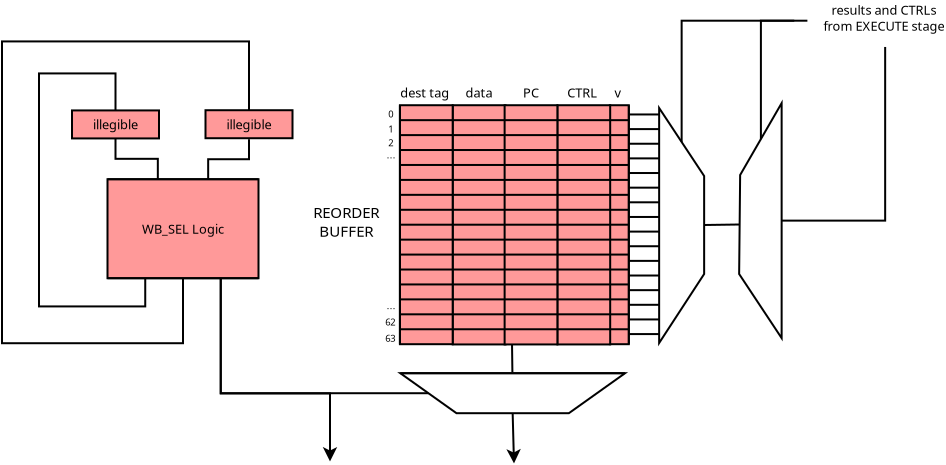 <?xml version="1.0" encoding="UTF-8"?>
<dia:diagram xmlns:dia="http://www.lysator.liu.se/~alla/dia/">
  <dia:layer name="Background" visible="true" active="true">
    <dia:group>
      <dia:object type="Standard - Box" version="0" id="O0">
        <dia:attribute name="obj_pos">
          <dia:point val="51.236,14.456"/>
        </dia:attribute>
        <dia:attribute name="obj_bb">
          <dia:rectangle val="51.186,14.406;53.09,28.415"/>
        </dia:attribute>
        <dia:attribute name="elem_corner">
          <dia:point val="51.236,14.456"/>
        </dia:attribute>
        <dia:attribute name="elem_width">
          <dia:real val="1.803"/>
        </dia:attribute>
        <dia:attribute name="elem_height">
          <dia:real val="13.909"/>
        </dia:attribute>
        <dia:attribute name="border_width">
          <dia:real val="0.1"/>
        </dia:attribute>
        <dia:attribute name="border_color">
          <dia:color val="#ffffff"/>
        </dia:attribute>
        <dia:attribute name="show_background">
          <dia:boolean val="true"/>
        </dia:attribute>
      </dia:object>
      <dia:object type="Standard - Line" version="0" id="O1">
        <dia:attribute name="obj_pos">
          <dia:point val="51.236,14.456"/>
        </dia:attribute>
        <dia:attribute name="obj_bb">
          <dia:rectangle val="51.186,14.406;51.286,28.415"/>
        </dia:attribute>
        <dia:attribute name="conn_endpoints">
          <dia:point val="51.236,14.456"/>
          <dia:point val="51.236,28.365"/>
        </dia:attribute>
        <dia:attribute name="numcp">
          <dia:int val="18"/>
        </dia:attribute>
        <dia:attribute name="line_color">
          <dia:color val="#ffffff"/>
        </dia:attribute>
        <dia:connections>
          <dia:connection handle="0" to="O0" connection="0"/>
          <dia:connection handle="1" to="O0" connection="5"/>
        </dia:connections>
      </dia:object>
      <dia:object type="Standard - Line" version="0" id="O2">
        <dia:attribute name="obj_pos">
          <dia:point val="53.04,14.456"/>
        </dia:attribute>
        <dia:attribute name="obj_bb">
          <dia:rectangle val="52.99,14.406;53.09,28.415"/>
        </dia:attribute>
        <dia:attribute name="conn_endpoints">
          <dia:point val="53.04,14.456"/>
          <dia:point val="53.04,28.365"/>
        </dia:attribute>
        <dia:attribute name="numcp">
          <dia:int val="18"/>
        </dia:attribute>
        <dia:attribute name="line_color">
          <dia:color val="#ffffff"/>
        </dia:attribute>
        <dia:connections>
          <dia:connection handle="0" to="O0" connection="2"/>
          <dia:connection handle="1" to="O0" connection="7"/>
        </dia:connections>
      </dia:object>
      <dia:object type="Standard - Line" version="0" id="O3">
        <dia:attribute name="obj_pos">
          <dia:point val="51.236,16.652"/>
        </dia:attribute>
        <dia:attribute name="obj_bb">
          <dia:rectangle val="51.186,16.602;53.09,16.702"/>
        </dia:attribute>
        <dia:attribute name="conn_endpoints">
          <dia:point val="51.236,16.652"/>
          <dia:point val="53.04,16.652"/>
        </dia:attribute>
        <dia:attribute name="numcp">
          <dia:int val="1"/>
        </dia:attribute>
        <dia:connections>
          <dia:connection handle="0" to="O1" connection="2"/>
          <dia:connection handle="1" to="O2" connection="2"/>
        </dia:connections>
      </dia:object>
      <dia:object type="Standard - Line" version="0" id="O4">
        <dia:attribute name="obj_pos">
          <dia:point val="51.236,17.384"/>
        </dia:attribute>
        <dia:attribute name="obj_bb">
          <dia:rectangle val="51.186,17.334;53.09,17.434"/>
        </dia:attribute>
        <dia:attribute name="conn_endpoints">
          <dia:point val="51.236,17.384"/>
          <dia:point val="53.04,17.384"/>
        </dia:attribute>
        <dia:attribute name="numcp">
          <dia:int val="1"/>
        </dia:attribute>
        <dia:connections>
          <dia:connection handle="0" to="O1" connection="3"/>
          <dia:connection handle="1" to="O2" connection="3"/>
        </dia:connections>
      </dia:object>
      <dia:object type="Standard - Line" version="0" id="O5">
        <dia:attribute name="obj_pos">
          <dia:point val="51.236,18.116"/>
        </dia:attribute>
        <dia:attribute name="obj_bb">
          <dia:rectangle val="51.186,18.066;53.09,18.166"/>
        </dia:attribute>
        <dia:attribute name="conn_endpoints">
          <dia:point val="51.236,18.116"/>
          <dia:point val="53.04,18.116"/>
        </dia:attribute>
        <dia:attribute name="numcp">
          <dia:int val="1"/>
        </dia:attribute>
        <dia:connections>
          <dia:connection handle="0" to="O1" connection="4"/>
          <dia:connection handle="1" to="O2" connection="4"/>
        </dia:connections>
      </dia:object>
      <dia:object type="Standard - Line" version="0" id="O6">
        <dia:attribute name="obj_pos">
          <dia:point val="51.236,18.848"/>
        </dia:attribute>
        <dia:attribute name="obj_bb">
          <dia:rectangle val="51.186,18.798;53.09,18.898"/>
        </dia:attribute>
        <dia:attribute name="conn_endpoints">
          <dia:point val="51.236,18.848"/>
          <dia:point val="53.04,18.848"/>
        </dia:attribute>
        <dia:attribute name="numcp">
          <dia:int val="1"/>
        </dia:attribute>
        <dia:connections>
          <dia:connection handle="0" to="O1" connection="5"/>
          <dia:connection handle="1" to="O2" connection="5"/>
        </dia:connections>
      </dia:object>
      <dia:object type="Standard - Line" version="0" id="O7">
        <dia:attribute name="obj_pos">
          <dia:point val="51.236,19.58"/>
        </dia:attribute>
        <dia:attribute name="obj_bb">
          <dia:rectangle val="51.186,19.53;53.09,19.63"/>
        </dia:attribute>
        <dia:attribute name="conn_endpoints">
          <dia:point val="51.236,19.58"/>
          <dia:point val="53.04,19.58"/>
        </dia:attribute>
        <dia:attribute name="numcp">
          <dia:int val="1"/>
        </dia:attribute>
        <dia:connections>
          <dia:connection handle="0" to="O1" connection="6"/>
          <dia:connection handle="1" to="O2" connection="6"/>
        </dia:connections>
      </dia:object>
      <dia:object type="Standard - Line" version="0" id="O8">
        <dia:attribute name="obj_pos">
          <dia:point val="51.236,20.312"/>
        </dia:attribute>
        <dia:attribute name="obj_bb">
          <dia:rectangle val="51.186,20.262;53.09,20.363"/>
        </dia:attribute>
        <dia:attribute name="conn_endpoints">
          <dia:point val="51.236,20.312"/>
          <dia:point val="53.04,20.312"/>
        </dia:attribute>
        <dia:attribute name="numcp">
          <dia:int val="1"/>
        </dia:attribute>
        <dia:connections>
          <dia:connection handle="0" to="O1" connection="7"/>
          <dia:connection handle="1" to="O2" connection="7"/>
        </dia:connections>
      </dia:object>
      <dia:object type="Standard - Line" version="0" id="O9">
        <dia:attribute name="obj_pos">
          <dia:point val="51.236,21.044"/>
        </dia:attribute>
        <dia:attribute name="obj_bb">
          <dia:rectangle val="51.186,20.994;53.09,21.095"/>
        </dia:attribute>
        <dia:attribute name="conn_endpoints">
          <dia:point val="51.236,21.044"/>
          <dia:point val="53.04,21.044"/>
        </dia:attribute>
        <dia:attribute name="numcp">
          <dia:int val="1"/>
        </dia:attribute>
        <dia:connections>
          <dia:connection handle="0" to="O1" connection="8"/>
          <dia:connection handle="1" to="O2" connection="8"/>
        </dia:connections>
      </dia:object>
      <dia:object type="Standard - Line" version="0" id="O10">
        <dia:attribute name="obj_pos">
          <dia:point val="51.236,21.777"/>
        </dia:attribute>
        <dia:attribute name="obj_bb">
          <dia:rectangle val="51.186,21.727;53.09,21.827"/>
        </dia:attribute>
        <dia:attribute name="conn_endpoints">
          <dia:point val="51.236,21.777"/>
          <dia:point val="53.04,21.777"/>
        </dia:attribute>
        <dia:attribute name="numcp">
          <dia:int val="1"/>
        </dia:attribute>
        <dia:connections>
          <dia:connection handle="0" to="O1" connection="9"/>
          <dia:connection handle="1" to="O2" connection="9"/>
        </dia:connections>
      </dia:object>
      <dia:object type="Standard - Line" version="0" id="O11">
        <dia:attribute name="obj_pos">
          <dia:point val="51.236,22.509"/>
        </dia:attribute>
        <dia:attribute name="obj_bb">
          <dia:rectangle val="51.186,22.459;53.09,22.559"/>
        </dia:attribute>
        <dia:attribute name="conn_endpoints">
          <dia:point val="51.236,22.509"/>
          <dia:point val="53.04,22.509"/>
        </dia:attribute>
        <dia:attribute name="numcp">
          <dia:int val="1"/>
        </dia:attribute>
        <dia:connections>
          <dia:connection handle="0" to="O1" connection="10"/>
          <dia:connection handle="1" to="O2" connection="10"/>
        </dia:connections>
      </dia:object>
      <dia:object type="Standard - Line" version="0" id="O12">
        <dia:attribute name="obj_pos">
          <dia:point val="51.236,23.241"/>
        </dia:attribute>
        <dia:attribute name="obj_bb">
          <dia:rectangle val="51.186,23.191;53.09,23.291"/>
        </dia:attribute>
        <dia:attribute name="conn_endpoints">
          <dia:point val="51.236,23.241"/>
          <dia:point val="53.04,23.241"/>
        </dia:attribute>
        <dia:attribute name="numcp">
          <dia:int val="1"/>
        </dia:attribute>
        <dia:connections>
          <dia:connection handle="0" to="O1" connection="11"/>
          <dia:connection handle="1" to="O2" connection="11"/>
        </dia:connections>
      </dia:object>
      <dia:object type="Standard - Line" version="0" id="O13">
        <dia:attribute name="obj_pos">
          <dia:point val="51.236,23.973"/>
        </dia:attribute>
        <dia:attribute name="obj_bb">
          <dia:rectangle val="51.186,23.923;53.09,24.023"/>
        </dia:attribute>
        <dia:attribute name="conn_endpoints">
          <dia:point val="51.236,23.973"/>
          <dia:point val="53.04,23.973"/>
        </dia:attribute>
        <dia:attribute name="numcp">
          <dia:int val="1"/>
        </dia:attribute>
        <dia:connections>
          <dia:connection handle="0" to="O1" connection="12"/>
          <dia:connection handle="1" to="O2" connection="12"/>
        </dia:connections>
      </dia:object>
      <dia:object type="Standard - Line" version="0" id="O14">
        <dia:attribute name="obj_pos">
          <dia:point val="51.236,24.705"/>
        </dia:attribute>
        <dia:attribute name="obj_bb">
          <dia:rectangle val="51.186,24.655;53.09,24.755"/>
        </dia:attribute>
        <dia:attribute name="conn_endpoints">
          <dia:point val="51.236,24.705"/>
          <dia:point val="53.04,24.705"/>
        </dia:attribute>
        <dia:attribute name="numcp">
          <dia:int val="1"/>
        </dia:attribute>
        <dia:connections>
          <dia:connection handle="0" to="O1" connection="13"/>
          <dia:connection handle="1" to="O2" connection="13"/>
        </dia:connections>
      </dia:object>
      <dia:object type="Standard - Line" version="0" id="O15">
        <dia:attribute name="obj_pos">
          <dia:point val="51.236,25.437"/>
        </dia:attribute>
        <dia:attribute name="obj_bb">
          <dia:rectangle val="51.186,25.387;53.09,25.487"/>
        </dia:attribute>
        <dia:attribute name="conn_endpoints">
          <dia:point val="51.236,25.437"/>
          <dia:point val="53.04,25.437"/>
        </dia:attribute>
        <dia:attribute name="numcp">
          <dia:int val="1"/>
        </dia:attribute>
        <dia:connections>
          <dia:connection handle="0" to="O1" connection="14"/>
          <dia:connection handle="1" to="O2" connection="14"/>
        </dia:connections>
      </dia:object>
      <dia:object type="Standard - Line" version="0" id="O16">
        <dia:attribute name="obj_pos">
          <dia:point val="51.236,26.169"/>
        </dia:attribute>
        <dia:attribute name="obj_bb">
          <dia:rectangle val="51.186,26.119;53.09,26.219"/>
        </dia:attribute>
        <dia:attribute name="conn_endpoints">
          <dia:point val="51.236,26.169"/>
          <dia:point val="53.04,26.169"/>
        </dia:attribute>
        <dia:attribute name="numcp">
          <dia:int val="1"/>
        </dia:attribute>
        <dia:connections>
          <dia:connection handle="0" to="O1" connection="15"/>
          <dia:connection handle="1" to="O2" connection="15"/>
        </dia:connections>
      </dia:object>
      <dia:object type="Standard - Line" version="0" id="O17">
        <dia:attribute name="obj_pos">
          <dia:point val="51.236,26.901"/>
        </dia:attribute>
        <dia:attribute name="obj_bb">
          <dia:rectangle val="51.186,26.851;53.09,26.951"/>
        </dia:attribute>
        <dia:attribute name="conn_endpoints">
          <dia:point val="51.236,26.901"/>
          <dia:point val="53.04,26.901"/>
        </dia:attribute>
        <dia:attribute name="numcp">
          <dia:int val="1"/>
        </dia:attribute>
        <dia:connections>
          <dia:connection handle="0" to="O1" connection="16"/>
          <dia:connection handle="1" to="O2" connection="16"/>
        </dia:connections>
      </dia:object>
      <dia:object type="Standard - Line" version="0" id="O18">
        <dia:attribute name="obj_pos">
          <dia:point val="51.236,27.633"/>
        </dia:attribute>
        <dia:attribute name="obj_bb">
          <dia:rectangle val="51.186,27.583;53.09,27.683"/>
        </dia:attribute>
        <dia:attribute name="conn_endpoints">
          <dia:point val="51.236,27.633"/>
          <dia:point val="53.04,27.633"/>
        </dia:attribute>
        <dia:attribute name="numcp">
          <dia:int val="1"/>
        </dia:attribute>
        <dia:connections>
          <dia:connection handle="0" to="O1" connection="17"/>
          <dia:connection handle="1" to="O2" connection="17"/>
        </dia:connections>
      </dia:object>
    </dia:group>
    <dia:group>
      <dia:object type="Geometric - Trapezoid" version="1" id="O19">
        <dia:attribute name="obj_pos">
          <dia:point val="40.066,29.59"/>
        </dia:attribute>
        <dia:attribute name="obj_bb">
          <dia:rectangle val="39.91,29.54;51.456,31.64"/>
        </dia:attribute>
        <dia:attribute name="meta">
          <dia:composite type="dict"/>
        </dia:attribute>
        <dia:attribute name="elem_corner">
          <dia:point val="40.066,29.59"/>
        </dia:attribute>
        <dia:attribute name="elem_width">
          <dia:real val="11.234"/>
        </dia:attribute>
        <dia:attribute name="elem_height">
          <dia:real val="2"/>
        </dia:attribute>
        <dia:attribute name="line_width">
          <dia:real val="0.1"/>
        </dia:attribute>
        <dia:attribute name="line_colour">
          <dia:color val="#000000"/>
        </dia:attribute>
        <dia:attribute name="fill_colour">
          <dia:color val="#ffffff"/>
        </dia:attribute>
        <dia:attribute name="show_background">
          <dia:boolean val="true"/>
        </dia:attribute>
        <dia:attribute name="line_style">
          <dia:enum val="0"/>
          <dia:real val="1"/>
        </dia:attribute>
        <dia:attribute name="flip_horizontal">
          <dia:boolean val="false"/>
        </dia:attribute>
        <dia:attribute name="flip_vertical">
          <dia:boolean val="true"/>
        </dia:attribute>
        <dia:attribute name="subscale">
          <dia:real val="1"/>
        </dia:attribute>
      </dia:object>
      <dia:object type="Standard - Line" version="0" id="O20">
        <dia:attribute name="obj_pos">
          <dia:point val="40.066,29.59"/>
        </dia:attribute>
        <dia:attribute name="obj_bb">
          <dia:rectangle val="40.016,29.54;51.35,29.64"/>
        </dia:attribute>
        <dia:attribute name="conn_endpoints">
          <dia:point val="40.066,29.59"/>
          <dia:point val="51.3,29.59"/>
        </dia:attribute>
        <dia:attribute name="numcp">
          <dia:int val="3"/>
        </dia:attribute>
        <dia:connections>
          <dia:connection handle="0" to="O19" connection="5"/>
          <dia:connection handle="1" to="O19" connection="3"/>
        </dia:connections>
      </dia:object>
      <dia:object type="Standard - Line" version="0" id="O21">
        <dia:attribute name="obj_pos">
          <dia:point val="45.67,29.543"/>
        </dia:attribute>
        <dia:attribute name="obj_bb">
          <dia:rectangle val="45.549,24.099;45.72,29.593"/>
        </dia:attribute>
        <dia:attribute name="conn_endpoints">
          <dia:point val="45.67,29.543"/>
          <dia:point val="45.6,24.15"/>
        </dia:attribute>
        <dia:attribute name="numcp">
          <dia:int val="1"/>
        </dia:attribute>
        <dia:connections>
          <dia:connection handle="0" to="O19" connection="8"/>
        </dia:connections>
      </dia:object>
    </dia:group>
    <dia:object type="Standard - Text" version="1" id="O22">
      <dia:attribute name="obj_pos">
        <dia:point val="40.062,15.806"/>
      </dia:attribute>
      <dia:attribute name="obj_bb">
        <dia:rectangle val="40.062,15.21;42.699,15.958"/>
      </dia:attribute>
      <dia:attribute name="text">
        <dia:composite type="text">
          <dia:attribute name="string">
            <dia:string>#dest tag#</dia:string>
          </dia:attribute>
          <dia:attribute name="font">
            <dia:font family="sans" style="0" name="Helvetica"/>
          </dia:attribute>
          <dia:attribute name="height">
            <dia:real val="0.8"/>
          </dia:attribute>
          <dia:attribute name="pos">
            <dia:point val="40.062,15.806"/>
          </dia:attribute>
          <dia:attribute name="color">
            <dia:color val="#000000"/>
          </dia:attribute>
          <dia:attribute name="alignment">
            <dia:enum val="0"/>
          </dia:attribute>
        </dia:composite>
      </dia:attribute>
      <dia:attribute name="valign">
        <dia:enum val="3"/>
      </dia:attribute>
    </dia:object>
    <dia:object type="Standard - Text" version="1" id="O23">
      <dia:attribute name="obj_pos">
        <dia:point val="43.32,15.806"/>
      </dia:attribute>
      <dia:attribute name="obj_bb">
        <dia:rectangle val="43.32,15.21;44.763,15.958"/>
      </dia:attribute>
      <dia:attribute name="text">
        <dia:composite type="text">
          <dia:attribute name="string">
            <dia:string>#data#</dia:string>
          </dia:attribute>
          <dia:attribute name="font">
            <dia:font family="sans" style="0" name="Helvetica"/>
          </dia:attribute>
          <dia:attribute name="height">
            <dia:real val="0.8"/>
          </dia:attribute>
          <dia:attribute name="pos">
            <dia:point val="43.32,15.806"/>
          </dia:attribute>
          <dia:attribute name="color">
            <dia:color val="#000000"/>
          </dia:attribute>
          <dia:attribute name="alignment">
            <dia:enum val="0"/>
          </dia:attribute>
        </dia:composite>
      </dia:attribute>
      <dia:attribute name="valign">
        <dia:enum val="3"/>
      </dia:attribute>
    </dia:object>
    <dia:object type="Standard - Text" version="1" id="O24">
      <dia:attribute name="obj_pos">
        <dia:point val="50.779,15.806"/>
      </dia:attribute>
      <dia:attribute name="obj_bb">
        <dia:rectangle val="50.779,15.21;51.159,15.958"/>
      </dia:attribute>
      <dia:attribute name="text">
        <dia:composite type="text">
          <dia:attribute name="string">
            <dia:string>#v#</dia:string>
          </dia:attribute>
          <dia:attribute name="font">
            <dia:font family="sans" style="0" name="Helvetica"/>
          </dia:attribute>
          <dia:attribute name="height">
            <dia:real val="0.8"/>
          </dia:attribute>
          <dia:attribute name="pos">
            <dia:point val="50.779,15.806"/>
          </dia:attribute>
          <dia:attribute name="color">
            <dia:color val="#000000"/>
          </dia:attribute>
          <dia:attribute name="alignment">
            <dia:enum val="0"/>
          </dia:attribute>
        </dia:composite>
      </dia:attribute>
      <dia:attribute name="valign">
        <dia:enum val="3"/>
      </dia:attribute>
    </dia:object>
    <dia:object type="Standard - Text" version="1" id="O25">
      <dia:attribute name="obj_pos">
        <dia:point val="46.201,15.806"/>
      </dia:attribute>
      <dia:attribute name="obj_bb">
        <dia:rectangle val="46.201,15.21;47.033,15.958"/>
      </dia:attribute>
      <dia:attribute name="text">
        <dia:composite type="text">
          <dia:attribute name="string">
            <dia:string>#PC#</dia:string>
          </dia:attribute>
          <dia:attribute name="font">
            <dia:font family="sans" style="0" name="Helvetica"/>
          </dia:attribute>
          <dia:attribute name="height">
            <dia:real val="0.8"/>
          </dia:attribute>
          <dia:attribute name="pos">
            <dia:point val="46.201,15.806"/>
          </dia:attribute>
          <dia:attribute name="color">
            <dia:color val="#000000"/>
          </dia:attribute>
          <dia:attribute name="alignment">
            <dia:enum val="0"/>
          </dia:attribute>
        </dia:composite>
      </dia:attribute>
      <dia:attribute name="valign">
        <dia:enum val="3"/>
      </dia:attribute>
    </dia:object>
    <dia:object type="Standard - Text" version="1" id="O26">
      <dia:attribute name="obj_pos">
        <dia:point val="48.409,15.806"/>
      </dia:attribute>
      <dia:attribute name="obj_bb">
        <dia:rectangle val="48.409,15.21;50.049,15.958"/>
      </dia:attribute>
      <dia:attribute name="text">
        <dia:composite type="text">
          <dia:attribute name="string">
            <dia:string>#CTRL#</dia:string>
          </dia:attribute>
          <dia:attribute name="font">
            <dia:font family="sans" style="0" name="Helvetica"/>
          </dia:attribute>
          <dia:attribute name="height">
            <dia:real val="0.8"/>
          </dia:attribute>
          <dia:attribute name="pos">
            <dia:point val="48.409,15.806"/>
          </dia:attribute>
          <dia:attribute name="color">
            <dia:color val="#000000"/>
          </dia:attribute>
          <dia:attribute name="alignment">
            <dia:enum val="0"/>
          </dia:attribute>
        </dia:composite>
      </dia:attribute>
      <dia:attribute name="valign">
        <dia:enum val="3"/>
      </dia:attribute>
    </dia:object>
    <dia:object type="Standard - Box" version="0" id="O27">
      <dia:attribute name="obj_pos">
        <dia:point val="50.542,16.19"/>
      </dia:attribute>
      <dia:attribute name="obj_bb">
        <dia:rectangle val="50.492,16.14;51.541,28.189"/>
      </dia:attribute>
      <dia:attribute name="elem_corner">
        <dia:point val="50.542,16.19"/>
      </dia:attribute>
      <dia:attribute name="elem_width">
        <dia:real val="0.949"/>
      </dia:attribute>
      <dia:attribute name="elem_height">
        <dia:real val="11.949"/>
      </dia:attribute>
      <dia:attribute name="border_width">
        <dia:real val="0.1"/>
      </dia:attribute>
      <dia:attribute name="inner_color">
        <dia:color val="#ff9999"/>
      </dia:attribute>
      <dia:attribute name="show_background">
        <dia:boolean val="true"/>
      </dia:attribute>
    </dia:object>
    <dia:object type="Standard - Box" version="0" id="O28">
      <dia:attribute name="obj_pos">
        <dia:point val="42.686,16.19"/>
      </dia:attribute>
      <dia:attribute name="obj_bb">
        <dia:rectangle val="42.636,16.14;45.374,28.201"/>
      </dia:attribute>
      <dia:attribute name="elem_corner">
        <dia:point val="42.686,16.19"/>
      </dia:attribute>
      <dia:attribute name="elem_width">
        <dia:real val="2.638"/>
      </dia:attribute>
      <dia:attribute name="elem_height">
        <dia:real val="11.961"/>
      </dia:attribute>
      <dia:attribute name="border_width">
        <dia:real val="0.1"/>
      </dia:attribute>
      <dia:attribute name="inner_color">
        <dia:color val="#ff9999"/>
      </dia:attribute>
      <dia:attribute name="show_background">
        <dia:boolean val="true"/>
      </dia:attribute>
    </dia:object>
    <dia:object type="Standard - Box" version="0" id="O29">
      <dia:attribute name="obj_pos">
        <dia:point val="40.046,16.19"/>
      </dia:attribute>
      <dia:attribute name="obj_bb">
        <dia:rectangle val="39.996,16.14;42.734,28.189"/>
      </dia:attribute>
      <dia:attribute name="elem_corner">
        <dia:point val="40.046,16.19"/>
      </dia:attribute>
      <dia:attribute name="elem_width">
        <dia:real val="2.638"/>
      </dia:attribute>
      <dia:attribute name="elem_height">
        <dia:real val="11.949"/>
      </dia:attribute>
      <dia:attribute name="border_width">
        <dia:real val="0.1"/>
      </dia:attribute>
      <dia:attribute name="inner_color">
        <dia:color val="#ff9999"/>
      </dia:attribute>
      <dia:attribute name="show_background">
        <dia:boolean val="true"/>
      </dia:attribute>
    </dia:object>
    <dia:object type="Standard - Box" version="0" id="O30">
      <dia:attribute name="obj_pos">
        <dia:point val="47.921,16.19"/>
      </dia:attribute>
      <dia:attribute name="obj_bb">
        <dia:rectangle val="47.871,16.14;50.609,28.201"/>
      </dia:attribute>
      <dia:attribute name="elem_corner">
        <dia:point val="47.921,16.19"/>
      </dia:attribute>
      <dia:attribute name="elem_width">
        <dia:real val="2.638"/>
      </dia:attribute>
      <dia:attribute name="elem_height">
        <dia:real val="11.961"/>
      </dia:attribute>
      <dia:attribute name="border_width">
        <dia:real val="0.1"/>
      </dia:attribute>
      <dia:attribute name="inner_color">
        <dia:color val="#ff9999"/>
      </dia:attribute>
      <dia:attribute name="show_background">
        <dia:boolean val="true"/>
      </dia:attribute>
    </dia:object>
    <dia:object type="Standard - Box" version="0" id="O31">
      <dia:attribute name="obj_pos">
        <dia:point val="45.281,16.19"/>
      </dia:attribute>
      <dia:attribute name="obj_bb">
        <dia:rectangle val="45.231,16.14;47.969,28.201"/>
      </dia:attribute>
      <dia:attribute name="elem_corner">
        <dia:point val="45.281,16.19"/>
      </dia:attribute>
      <dia:attribute name="elem_width">
        <dia:real val="2.638"/>
      </dia:attribute>
      <dia:attribute name="elem_height">
        <dia:real val="11.961"/>
      </dia:attribute>
      <dia:attribute name="border_width">
        <dia:real val="0.1"/>
      </dia:attribute>
      <dia:attribute name="inner_color">
        <dia:color val="#ff9999"/>
      </dia:attribute>
      <dia:attribute name="show_background">
        <dia:boolean val="true"/>
      </dia:attribute>
    </dia:object>
    <dia:object type="Standard - Line" version="0" id="O32">
      <dia:attribute name="obj_pos">
        <dia:point val="40.046,16.19"/>
      </dia:attribute>
      <dia:attribute name="obj_bb">
        <dia:rectangle val="39.996,16.14;40.096,28.189"/>
      </dia:attribute>
      <dia:attribute name="conn_endpoints">
        <dia:point val="40.046,16.19"/>
        <dia:point val="40.046,28.139"/>
      </dia:attribute>
      <dia:attribute name="numcp">
        <dia:int val="15"/>
      </dia:attribute>
      <dia:connections>
        <dia:connection handle="0" to="O29" connection="0"/>
        <dia:connection handle="1" to="O29" connection="5"/>
      </dia:connections>
    </dia:object>
    <dia:object type="Standard - Line" version="0" id="O33">
      <dia:attribute name="obj_pos">
        <dia:point val="51.491,16.19"/>
      </dia:attribute>
      <dia:attribute name="obj_bb">
        <dia:rectangle val="51.441,16.14;51.541,28.189"/>
      </dia:attribute>
      <dia:attribute name="conn_endpoints">
        <dia:point val="51.491,16.19"/>
        <dia:point val="51.491,28.139"/>
      </dia:attribute>
      <dia:attribute name="numcp">
        <dia:int val="15"/>
      </dia:attribute>
      <dia:connections>
        <dia:connection handle="0" to="O27" connection="2"/>
        <dia:connection handle="1" to="O27" connection="7"/>
      </dia:connections>
    </dia:object>
    <dia:object type="Standard - Line" version="0" id="O34">
      <dia:attribute name="obj_pos">
        <dia:point val="40.046,16.937"/>
      </dia:attribute>
      <dia:attribute name="obj_bb">
        <dia:rectangle val="39.996,16.887;51.541,16.987"/>
      </dia:attribute>
      <dia:attribute name="conn_endpoints">
        <dia:point val="40.046,16.937"/>
        <dia:point val="51.491,16.937"/>
      </dia:attribute>
      <dia:attribute name="numcp">
        <dia:int val="1"/>
      </dia:attribute>
      <dia:connections>
        <dia:connection handle="0" to="O32" connection="0"/>
        <dia:connection handle="1" to="O33" connection="0"/>
      </dia:connections>
    </dia:object>
    <dia:object type="Standard - Line" version="0" id="O35">
      <dia:attribute name="obj_pos">
        <dia:point val="40.046,17.684"/>
      </dia:attribute>
      <dia:attribute name="obj_bb">
        <dia:rectangle val="39.996,17.634;51.541,17.734"/>
      </dia:attribute>
      <dia:attribute name="conn_endpoints">
        <dia:point val="40.046,17.684"/>
        <dia:point val="51.491,17.684"/>
      </dia:attribute>
      <dia:attribute name="numcp">
        <dia:int val="1"/>
      </dia:attribute>
      <dia:connections>
        <dia:connection handle="0" to="O32" connection="1"/>
        <dia:connection handle="1" to="O33" connection="1"/>
      </dia:connections>
    </dia:object>
    <dia:object type="Standard - Line" version="0" id="O36">
      <dia:attribute name="obj_pos">
        <dia:point val="40.046,18.43"/>
      </dia:attribute>
      <dia:attribute name="obj_bb">
        <dia:rectangle val="39.996,18.38;51.541,18.48"/>
      </dia:attribute>
      <dia:attribute name="conn_endpoints">
        <dia:point val="40.046,18.43"/>
        <dia:point val="51.491,18.43"/>
      </dia:attribute>
      <dia:attribute name="numcp">
        <dia:int val="1"/>
      </dia:attribute>
      <dia:connections>
        <dia:connection handle="0" to="O32" connection="2"/>
        <dia:connection handle="1" to="O33" connection="2"/>
      </dia:connections>
    </dia:object>
    <dia:object type="Standard - Line" version="0" id="O37">
      <dia:attribute name="obj_pos">
        <dia:point val="40.046,19.177"/>
      </dia:attribute>
      <dia:attribute name="obj_bb">
        <dia:rectangle val="39.996,19.127;51.541,19.227"/>
      </dia:attribute>
      <dia:attribute name="conn_endpoints">
        <dia:point val="40.046,19.177"/>
        <dia:point val="51.491,19.177"/>
      </dia:attribute>
      <dia:attribute name="numcp">
        <dia:int val="1"/>
      </dia:attribute>
      <dia:connections>
        <dia:connection handle="0" to="O32" connection="3"/>
        <dia:connection handle="1" to="O33" connection="3"/>
      </dia:connections>
    </dia:object>
    <dia:object type="Standard - Line" version="0" id="O38">
      <dia:attribute name="obj_pos">
        <dia:point val="40.046,19.924"/>
      </dia:attribute>
      <dia:attribute name="obj_bb">
        <dia:rectangle val="39.996,19.874;51.541,19.974"/>
      </dia:attribute>
      <dia:attribute name="conn_endpoints">
        <dia:point val="40.046,19.924"/>
        <dia:point val="51.491,19.924"/>
      </dia:attribute>
      <dia:attribute name="numcp">
        <dia:int val="1"/>
      </dia:attribute>
      <dia:connections>
        <dia:connection handle="0" to="O32" connection="4"/>
        <dia:connection handle="1" to="O33" connection="4"/>
      </dia:connections>
    </dia:object>
    <dia:object type="Standard - Line" version="0" id="O39">
      <dia:attribute name="obj_pos">
        <dia:point val="40.046,20.671"/>
      </dia:attribute>
      <dia:attribute name="obj_bb">
        <dia:rectangle val="39.996,20.621;51.541,20.721"/>
      </dia:attribute>
      <dia:attribute name="conn_endpoints">
        <dia:point val="40.046,20.671"/>
        <dia:point val="51.491,20.671"/>
      </dia:attribute>
      <dia:attribute name="numcp">
        <dia:int val="1"/>
      </dia:attribute>
      <dia:connections>
        <dia:connection handle="0" to="O32" connection="5"/>
        <dia:connection handle="1" to="O33" connection="5"/>
      </dia:connections>
    </dia:object>
    <dia:object type="Standard - Line" version="0" id="O40">
      <dia:attribute name="obj_pos">
        <dia:point val="40.046,21.418"/>
      </dia:attribute>
      <dia:attribute name="obj_bb">
        <dia:rectangle val="39.996,21.367;51.541,21.468"/>
      </dia:attribute>
      <dia:attribute name="conn_endpoints">
        <dia:point val="40.046,21.418"/>
        <dia:point val="51.491,21.418"/>
      </dia:attribute>
      <dia:attribute name="numcp">
        <dia:int val="1"/>
      </dia:attribute>
      <dia:connections>
        <dia:connection handle="0" to="O32" connection="6"/>
        <dia:connection handle="1" to="O33" connection="6"/>
      </dia:connections>
    </dia:object>
    <dia:object type="Standard - Line" version="0" id="O41">
      <dia:attribute name="obj_pos">
        <dia:point val="51.491,22.164"/>
      </dia:attribute>
      <dia:attribute name="obj_bb">
        <dia:rectangle val="39.996,22.114;51.541,22.214"/>
      </dia:attribute>
      <dia:attribute name="conn_endpoints">
        <dia:point val="51.491,22.164"/>
        <dia:point val="40.046,22.164"/>
      </dia:attribute>
      <dia:attribute name="numcp">
        <dia:int val="1"/>
      </dia:attribute>
      <dia:connections>
        <dia:connection handle="0" to="O27" connection="4"/>
        <dia:connection handle="1" to="O29" connection="3"/>
      </dia:connections>
    </dia:object>
    <dia:object type="Standard - Line" version="0" id="O42">
      <dia:attribute name="obj_pos">
        <dia:point val="40.046,22.911"/>
      </dia:attribute>
      <dia:attribute name="obj_bb">
        <dia:rectangle val="39.996,22.861;51.541,22.961"/>
      </dia:attribute>
      <dia:attribute name="conn_endpoints">
        <dia:point val="40.046,22.911"/>
        <dia:point val="51.491,22.911"/>
      </dia:attribute>
      <dia:attribute name="numcp">
        <dia:int val="1"/>
      </dia:attribute>
      <dia:connections>
        <dia:connection handle="0" to="O32" connection="8"/>
        <dia:connection handle="1" to="O33" connection="8"/>
      </dia:connections>
    </dia:object>
    <dia:object type="Standard - Line" version="0" id="O43">
      <dia:attribute name="obj_pos">
        <dia:point val="40.046,23.658"/>
      </dia:attribute>
      <dia:attribute name="obj_bb">
        <dia:rectangle val="39.996,23.608;51.541,23.708"/>
      </dia:attribute>
      <dia:attribute name="conn_endpoints">
        <dia:point val="40.046,23.658"/>
        <dia:point val="51.491,23.658"/>
      </dia:attribute>
      <dia:attribute name="numcp">
        <dia:int val="1"/>
      </dia:attribute>
      <dia:connections>
        <dia:connection handle="0" to="O32" connection="9"/>
        <dia:connection handle="1" to="O33" connection="9"/>
      </dia:connections>
    </dia:object>
    <dia:object type="Standard - Line" version="0" id="O44">
      <dia:attribute name="obj_pos">
        <dia:point val="40.046,24.405"/>
      </dia:attribute>
      <dia:attribute name="obj_bb">
        <dia:rectangle val="39.996,24.355;51.541,24.455"/>
      </dia:attribute>
      <dia:attribute name="conn_endpoints">
        <dia:point val="40.046,24.405"/>
        <dia:point val="51.491,24.405"/>
      </dia:attribute>
      <dia:attribute name="numcp">
        <dia:int val="1"/>
      </dia:attribute>
      <dia:connections>
        <dia:connection handle="0" to="O32" connection="10"/>
        <dia:connection handle="1" to="O33" connection="10"/>
      </dia:connections>
    </dia:object>
    <dia:object type="Standard - Line" version="0" id="O45">
      <dia:attribute name="obj_pos">
        <dia:point val="40.046,25.151"/>
      </dia:attribute>
      <dia:attribute name="obj_bb">
        <dia:rectangle val="39.996,25.102;51.541,25.201"/>
      </dia:attribute>
      <dia:attribute name="conn_endpoints">
        <dia:point val="40.046,25.151"/>
        <dia:point val="51.491,25.151"/>
      </dia:attribute>
      <dia:attribute name="numcp">
        <dia:int val="1"/>
      </dia:attribute>
      <dia:connections>
        <dia:connection handle="0" to="O32" connection="11"/>
        <dia:connection handle="1" to="O33" connection="11"/>
      </dia:connections>
    </dia:object>
    <dia:object type="Standard - Line" version="0" id="O46">
      <dia:attribute name="obj_pos">
        <dia:point val="40.046,25.898"/>
      </dia:attribute>
      <dia:attribute name="obj_bb">
        <dia:rectangle val="39.996,25.848;51.541,25.948"/>
      </dia:attribute>
      <dia:attribute name="conn_endpoints">
        <dia:point val="40.046,25.898"/>
        <dia:point val="51.491,25.898"/>
      </dia:attribute>
      <dia:attribute name="numcp">
        <dia:int val="1"/>
      </dia:attribute>
      <dia:connections>
        <dia:connection handle="0" to="O32" connection="12"/>
        <dia:connection handle="1" to="O33" connection="12"/>
      </dia:connections>
    </dia:object>
    <dia:object type="Standard - Line" version="0" id="O47">
      <dia:attribute name="obj_pos">
        <dia:point val="40.046,26.645"/>
      </dia:attribute>
      <dia:attribute name="obj_bb">
        <dia:rectangle val="39.996,26.595;51.541,26.695"/>
      </dia:attribute>
      <dia:attribute name="conn_endpoints">
        <dia:point val="40.046,26.645"/>
        <dia:point val="51.491,26.645"/>
      </dia:attribute>
      <dia:attribute name="numcp">
        <dia:int val="1"/>
      </dia:attribute>
      <dia:connections>
        <dia:connection handle="0" to="O32" connection="13"/>
        <dia:connection handle="1" to="O33" connection="13"/>
      </dia:connections>
    </dia:object>
    <dia:object type="Standard - Line" version="0" id="O48">
      <dia:attribute name="obj_pos">
        <dia:point val="40.046,27.392"/>
      </dia:attribute>
      <dia:attribute name="obj_bb">
        <dia:rectangle val="39.996,27.342;51.541,27.442"/>
      </dia:attribute>
      <dia:attribute name="conn_endpoints">
        <dia:point val="40.046,27.392"/>
        <dia:point val="51.491,27.392"/>
      </dia:attribute>
      <dia:attribute name="numcp">
        <dia:int val="1"/>
      </dia:attribute>
      <dia:connections>
        <dia:connection handle="0" to="O32" connection="14"/>
        <dia:connection handle="1" to="O33" connection="14"/>
      </dia:connections>
    </dia:object>
    <dia:object type="Standard - Text" version="1" id="O49">
      <dia:attribute name="obj_pos">
        <dia:point val="39.461,16.804"/>
      </dia:attribute>
      <dia:attribute name="obj_bb">
        <dia:rectangle val="39.461,16.367;39.761,16.917"/>
      </dia:attribute>
      <dia:attribute name="text">
        <dia:composite type="text">
          <dia:attribute name="string">
            <dia:string>#0#</dia:string>
          </dia:attribute>
          <dia:attribute name="font">
            <dia:font family="sans" style="0" name="Helvetica"/>
          </dia:attribute>
          <dia:attribute name="height">
            <dia:real val="0.588"/>
          </dia:attribute>
          <dia:attribute name="pos">
            <dia:point val="39.461,16.804"/>
          </dia:attribute>
          <dia:attribute name="color">
            <dia:color val="#000000"/>
          </dia:attribute>
          <dia:attribute name="alignment">
            <dia:enum val="0"/>
          </dia:attribute>
        </dia:composite>
      </dia:attribute>
      <dia:attribute name="valign">
        <dia:enum val="3"/>
      </dia:attribute>
    </dia:object>
    <dia:object type="Standard - Text" version="1" id="O50">
      <dia:attribute name="obj_pos">
        <dia:point val="39.461,17.551"/>
      </dia:attribute>
      <dia:attribute name="obj_bb">
        <dia:rectangle val="39.461,17.114;39.761,17.664"/>
      </dia:attribute>
      <dia:attribute name="text">
        <dia:composite type="text">
          <dia:attribute name="string">
            <dia:string>#1#</dia:string>
          </dia:attribute>
          <dia:attribute name="font">
            <dia:font family="sans" style="0" name="Helvetica"/>
          </dia:attribute>
          <dia:attribute name="height">
            <dia:real val="0.588"/>
          </dia:attribute>
          <dia:attribute name="pos">
            <dia:point val="39.461,17.551"/>
          </dia:attribute>
          <dia:attribute name="color">
            <dia:color val="#000000"/>
          </dia:attribute>
          <dia:attribute name="alignment">
            <dia:enum val="0"/>
          </dia:attribute>
        </dia:composite>
      </dia:attribute>
      <dia:attribute name="valign">
        <dia:enum val="3"/>
      </dia:attribute>
    </dia:object>
    <dia:object type="Standard - Text" version="1" id="O51">
      <dia:attribute name="obj_pos">
        <dia:point val="39.461,18.243"/>
      </dia:attribute>
      <dia:attribute name="obj_bb">
        <dia:rectangle val="39.461,17.805;39.761,18.355"/>
      </dia:attribute>
      <dia:attribute name="text">
        <dia:composite type="text">
          <dia:attribute name="string">
            <dia:string>#2#</dia:string>
          </dia:attribute>
          <dia:attribute name="font">
            <dia:font family="sans" style="0" name="Helvetica"/>
          </dia:attribute>
          <dia:attribute name="height">
            <dia:real val="0.588"/>
          </dia:attribute>
          <dia:attribute name="pos">
            <dia:point val="39.461,18.243"/>
          </dia:attribute>
          <dia:attribute name="color">
            <dia:color val="#000000"/>
          </dia:attribute>
          <dia:attribute name="alignment">
            <dia:enum val="0"/>
          </dia:attribute>
        </dia:composite>
      </dia:attribute>
      <dia:attribute name="valign">
        <dia:enum val="3"/>
      </dia:attribute>
    </dia:object>
    <dia:object type="Standard - Text" version="1" id="O52">
      <dia:attribute name="obj_pos">
        <dia:point val="39.311,27.198"/>
      </dia:attribute>
      <dia:attribute name="obj_bb">
        <dia:rectangle val="39.311,26.76;39.911,27.31"/>
      </dia:attribute>
      <dia:attribute name="text">
        <dia:composite type="text">
          <dia:attribute name="string">
            <dia:string>#62#</dia:string>
          </dia:attribute>
          <dia:attribute name="font">
            <dia:font family="sans" style="0" name="Helvetica"/>
          </dia:attribute>
          <dia:attribute name="height">
            <dia:real val="0.588"/>
          </dia:attribute>
          <dia:attribute name="pos">
            <dia:point val="39.311,27.198"/>
          </dia:attribute>
          <dia:attribute name="color">
            <dia:color val="#000000"/>
          </dia:attribute>
          <dia:attribute name="alignment">
            <dia:enum val="0"/>
          </dia:attribute>
        </dia:composite>
      </dia:attribute>
      <dia:attribute name="valign">
        <dia:enum val="3"/>
      </dia:attribute>
    </dia:object>
    <dia:object type="Standard - Text" version="1" id="O53">
      <dia:attribute name="obj_pos">
        <dia:point val="39.311,28.011"/>
      </dia:attribute>
      <dia:attribute name="obj_bb">
        <dia:rectangle val="39.311,27.573;39.911,28.123"/>
      </dia:attribute>
      <dia:attribute name="text">
        <dia:composite type="text">
          <dia:attribute name="string">
            <dia:string>#63#</dia:string>
          </dia:attribute>
          <dia:attribute name="font">
            <dia:font family="sans" style="0" name="Helvetica"/>
          </dia:attribute>
          <dia:attribute name="height">
            <dia:real val="0.588"/>
          </dia:attribute>
          <dia:attribute name="pos">
            <dia:point val="39.311,28.011"/>
          </dia:attribute>
          <dia:attribute name="color">
            <dia:color val="#000000"/>
          </dia:attribute>
          <dia:attribute name="alignment">
            <dia:enum val="0"/>
          </dia:attribute>
        </dia:composite>
      </dia:attribute>
      <dia:attribute name="valign">
        <dia:enum val="3"/>
      </dia:attribute>
    </dia:object>
    <dia:object type="Standard - Text" version="1" id="O54">
      <dia:attribute name="obj_pos">
        <dia:point val="39.386,26.389"/>
      </dia:attribute>
      <dia:attribute name="obj_bb">
        <dia:rectangle val="39.386,25.952;39.836,26.502"/>
      </dia:attribute>
      <dia:attribute name="text">
        <dia:composite type="text">
          <dia:attribute name="string">
            <dia:string>#...#</dia:string>
          </dia:attribute>
          <dia:attribute name="font">
            <dia:font family="sans" style="0" name="Helvetica"/>
          </dia:attribute>
          <dia:attribute name="height">
            <dia:real val="0.588"/>
          </dia:attribute>
          <dia:attribute name="pos">
            <dia:point val="39.386,26.389"/>
          </dia:attribute>
          <dia:attribute name="color">
            <dia:color val="#000000"/>
          </dia:attribute>
          <dia:attribute name="alignment">
            <dia:enum val="0"/>
          </dia:attribute>
        </dia:composite>
      </dia:attribute>
      <dia:attribute name="valign">
        <dia:enum val="3"/>
      </dia:attribute>
    </dia:object>
    <dia:object type="Standard - Text" version="1" id="O55">
      <dia:attribute name="obj_pos">
        <dia:point val="39.386,18.849"/>
      </dia:attribute>
      <dia:attribute name="obj_bb">
        <dia:rectangle val="39.386,18.411;39.836,18.961"/>
      </dia:attribute>
      <dia:attribute name="text">
        <dia:composite type="text">
          <dia:attribute name="string">
            <dia:string>#...#</dia:string>
          </dia:attribute>
          <dia:attribute name="font">
            <dia:font family="sans" style="0" name="Helvetica"/>
          </dia:attribute>
          <dia:attribute name="height">
            <dia:real val="0.588"/>
          </dia:attribute>
          <dia:attribute name="pos">
            <dia:point val="39.386,18.849"/>
          </dia:attribute>
          <dia:attribute name="color">
            <dia:color val="#000000"/>
          </dia:attribute>
          <dia:attribute name="alignment">
            <dia:enum val="0"/>
          </dia:attribute>
        </dia:composite>
      </dia:attribute>
      <dia:attribute name="valign">
        <dia:enum val="3"/>
      </dia:attribute>
    </dia:object>
    <dia:object type="Standard - Text" version="1" id="O56">
      <dia:attribute name="obj_pos">
        <dia:point val="37.366,21.822"/>
      </dia:attribute>
      <dia:attribute name="obj_bb">
        <dia:rectangle val="35.521,21.122;39.211,22.944"/>
      </dia:attribute>
      <dia:attribute name="text">
        <dia:composite type="text">
          <dia:attribute name="string">
            <dia:string>#REORDER
BUFFER#</dia:string>
          </dia:attribute>
          <dia:attribute name="font">
            <dia:font family="sans" style="0" name="Helvetica"/>
          </dia:attribute>
          <dia:attribute name="height">
            <dia:real val="0.941"/>
          </dia:attribute>
          <dia:attribute name="pos">
            <dia:point val="37.366,21.822"/>
          </dia:attribute>
          <dia:attribute name="color">
            <dia:color val="#000000"/>
          </dia:attribute>
          <dia:attribute name="alignment">
            <dia:enum val="1"/>
          </dia:attribute>
        </dia:composite>
      </dia:attribute>
      <dia:attribute name="valign">
        <dia:enum val="3"/>
      </dia:attribute>
    </dia:object>
    <dia:object type="Standard - Polygon" version="0" id="O57">
      <dia:attribute name="obj_pos">
        <dia:point val="53.007,16.329"/>
      </dia:attribute>
      <dia:attribute name="obj_bb">
        <dia:rectangle val="52.957,16.162;55.307,28.247"/>
      </dia:attribute>
      <dia:attribute name="poly_points">
        <dia:point val="53.007,16.329"/>
        <dia:point val="55.257,19.729"/>
        <dia:point val="55.257,24.629"/>
        <dia:point val="53.007,28.079"/>
      </dia:attribute>
      <dia:attribute name="show_background">
        <dia:boolean val="true"/>
      </dia:attribute>
    </dia:object>
    <dia:object type="Standard - Polygon" version="0" id="O58">
      <dia:attribute name="obj_pos">
        <dia:point val="59.132,16.085"/>
      </dia:attribute>
      <dia:attribute name="obj_bb">
        <dia:rectangle val="56.957,15.898;59.182,28.001"/>
      </dia:attribute>
      <dia:attribute name="poly_points">
        <dia:point val="59.132,16.085"/>
        <dia:point val="57.057,19.679"/>
        <dia:point val="57.007,24.629"/>
        <dia:point val="59.132,27.835"/>
      </dia:attribute>
      <dia:attribute name="show_background">
        <dia:boolean val="true"/>
      </dia:attribute>
    </dia:object>
    <dia:object type="Standard - Line" version="0" id="O59">
      <dia:attribute name="obj_pos">
        <dia:point val="55.257,22.179"/>
      </dia:attribute>
      <dia:attribute name="obj_bb">
        <dia:rectangle val="55.206,22.103;57.083,22.229"/>
      </dia:attribute>
      <dia:attribute name="conn_endpoints">
        <dia:point val="55.257,22.179"/>
        <dia:point val="57.032,22.154"/>
      </dia:attribute>
      <dia:attribute name="numcp">
        <dia:int val="1"/>
      </dia:attribute>
      <dia:connections>
        <dia:connection handle="0" to="O57" connection="3"/>
        <dia:connection handle="1" to="O58" connection="3"/>
      </dia:connections>
    </dia:object>
    <dia:object type="Standard - Line" version="0" id="O60">
      <dia:attribute name="obj_pos">
        <dia:point val="45.683,31.59"/>
      </dia:attribute>
      <dia:attribute name="obj_bb">
        <dia:rectangle val="45.372,31.539;46.095,34.212"/>
      </dia:attribute>
      <dia:attribute name="conn_endpoints">
        <dia:point val="45.683,31.59"/>
        <dia:point val="45.75,34.1"/>
      </dia:attribute>
      <dia:attribute name="numcp">
        <dia:int val="1"/>
      </dia:attribute>
      <dia:attribute name="end_arrow">
        <dia:enum val="22"/>
      </dia:attribute>
      <dia:attribute name="end_arrow_length">
        <dia:real val="0.5"/>
      </dia:attribute>
      <dia:attribute name="end_arrow_width">
        <dia:real val="0.5"/>
      </dia:attribute>
      <dia:connections>
        <dia:connection handle="0" to="O19" connection="1"/>
      </dia:connections>
    </dia:object>
    <dia:object type="Standard - ZigZagLine" version="1" id="O61">
      <dia:attribute name="obj_pos">
        <dia:point val="31.087,24.84"/>
      </dia:attribute>
      <dia:attribute name="obj_bb">
        <dia:rectangle val="31.038,24.79;41.52,30.64"/>
      </dia:attribute>
      <dia:attribute name="orth_points">
        <dia:point val="31.087,24.84"/>
        <dia:point val="31.087,30.59"/>
        <dia:point val="41.47,30.59"/>
      </dia:attribute>
      <dia:attribute name="orth_orient">
        <dia:enum val="1"/>
        <dia:enum val="0"/>
      </dia:attribute>
      <dia:attribute name="autorouting">
        <dia:boolean val="false"/>
      </dia:attribute>
      <dia:connections>
        <dia:connection handle="0" to="O73" connection="2"/>
        <dia:connection handle="1" to="O19" connection="7"/>
      </dia:connections>
    </dia:object>
    <dia:object type="Standard - ZigZagLine" version="1" id="O62">
      <dia:attribute name="obj_pos">
        <dia:point val="31.087,24.84"/>
      </dia:attribute>
      <dia:attribute name="obj_bb">
        <dia:rectangle val="31.038,24.79;36.912,34.112"/>
      </dia:attribute>
      <dia:attribute name="orth_points">
        <dia:point val="31.087,24.84"/>
        <dia:point val="31.087,30.6"/>
        <dia:point val="36.55,30.6"/>
        <dia:point val="36.55,34"/>
      </dia:attribute>
      <dia:attribute name="orth_orient">
        <dia:enum val="1"/>
        <dia:enum val="0"/>
        <dia:enum val="1"/>
      </dia:attribute>
      <dia:attribute name="autorouting">
        <dia:boolean val="false"/>
      </dia:attribute>
      <dia:attribute name="end_arrow">
        <dia:enum val="22"/>
      </dia:attribute>
      <dia:attribute name="end_arrow_length">
        <dia:real val="0.5"/>
      </dia:attribute>
      <dia:attribute name="end_arrow_width">
        <dia:real val="0.5"/>
      </dia:attribute>
      <dia:connections>
        <dia:connection handle="0" to="O73" connection="2"/>
      </dia:connections>
    </dia:object>
    <dia:group>
      <dia:group>
        <dia:object type="Standard - Text" version="1" id="O63">
          <dia:attribute name="obj_pos">
            <dia:point val="27.98,24.374"/>
          </dia:attribute>
          <dia:attribute name="obj_bb">
            <dia:rectangle val="27.98,23.779;27.98,24.526"/>
          </dia:attribute>
          <dia:attribute name="text">
            <dia:composite type="text">
              <dia:attribute name="string">
                <dia:string>##</dia:string>
              </dia:attribute>
              <dia:attribute name="font">
                <dia:font family="sans" style="0" name="Helvetica"/>
              </dia:attribute>
              <dia:attribute name="height">
                <dia:real val="0.8"/>
              </dia:attribute>
              <dia:attribute name="pos">
                <dia:point val="27.98,24.374"/>
              </dia:attribute>
              <dia:attribute name="color">
                <dia:color val="#000000"/>
              </dia:attribute>
              <dia:attribute name="alignment">
                <dia:enum val="0"/>
              </dia:attribute>
            </dia:composite>
          </dia:attribute>
          <dia:attribute name="valign">
            <dia:enum val="3"/>
          </dia:attribute>
        </dia:object>
        <dia:object type="Standard - Box" version="0" id="O64">
          <dia:attribute name="obj_pos">
            <dia:point val="25.425,19.89"/>
          </dia:attribute>
          <dia:attribute name="obj_bb">
            <dia:rectangle val="25.375,19.84;33.025,24.89"/>
          </dia:attribute>
          <dia:attribute name="elem_corner">
            <dia:point val="25.425,19.89"/>
          </dia:attribute>
          <dia:attribute name="elem_width">
            <dia:real val="7.55"/>
          </dia:attribute>
          <dia:attribute name="elem_height">
            <dia:real val="4.95"/>
          </dia:attribute>
          <dia:attribute name="border_width">
            <dia:real val="0.1"/>
          </dia:attribute>
          <dia:attribute name="inner_color">
            <dia:color val="#ff9999"/>
          </dia:attribute>
          <dia:attribute name="show_background">
            <dia:boolean val="true"/>
          </dia:attribute>
        </dia:object>
        <dia:object type="Standard - Text" version="1" id="O65">
          <dia:attribute name="obj_pos">
            <dia:point val="29.2,22.365"/>
          </dia:attribute>
          <dia:attribute name="obj_bb">
            <dia:rectangle val="26.979,21.991;31.421,22.739"/>
          </dia:attribute>
          <dia:attribute name="text">
            <dia:composite type="text">
              <dia:attribute name="string">
                <dia:string>#WB_SEL Logic#</dia:string>
              </dia:attribute>
              <dia:attribute name="font">
                <dia:font family="sans" style="0" name="Helvetica"/>
              </dia:attribute>
              <dia:attribute name="height">
                <dia:real val="0.8"/>
              </dia:attribute>
              <dia:attribute name="pos">
                <dia:point val="29.2,22.586"/>
              </dia:attribute>
              <dia:attribute name="color">
                <dia:color val="#000000"/>
              </dia:attribute>
              <dia:attribute name="alignment">
                <dia:enum val="1"/>
              </dia:attribute>
            </dia:composite>
          </dia:attribute>
          <dia:attribute name="valign">
            <dia:enum val="2"/>
          </dia:attribute>
          <dia:connections>
            <dia:connection handle="0" to="O64" connection="8"/>
          </dia:connections>
        </dia:object>
      </dia:group>
      <dia:object type="Standard - Box" version="0" id="O66">
        <dia:attribute name="obj_pos">
          <dia:point val="23.65,16.45"/>
        </dia:attribute>
        <dia:attribute name="obj_bb">
          <dia:rectangle val="23.6,16.4;28.05,17.9"/>
        </dia:attribute>
        <dia:attribute name="elem_corner">
          <dia:point val="23.65,16.45"/>
        </dia:attribute>
        <dia:attribute name="elem_width">
          <dia:real val="4.35"/>
        </dia:attribute>
        <dia:attribute name="elem_height">
          <dia:real val="1.4"/>
        </dia:attribute>
        <dia:attribute name="border_width">
          <dia:real val="0.1"/>
        </dia:attribute>
        <dia:attribute name="inner_color">
          <dia:color val="#ff9999"/>
        </dia:attribute>
        <dia:attribute name="show_background">
          <dia:boolean val="true"/>
        </dia:attribute>
      </dia:object>
      <dia:object type="Standard - Text" version="1" id="O67">
        <dia:attribute name="obj_pos">
          <dia:point val="25.825,17.15"/>
        </dia:attribute>
        <dia:attribute name="obj_bb">
          <dia:rectangle val="24.579,16.776;27.071,17.524"/>
        </dia:attribute>
        <dia:attribute name="text">
          <dia:composite type="text">
            <dia:attribute name="string">
              <dia:string>#illegible#</dia:string>
            </dia:attribute>
            <dia:attribute name="font">
              <dia:font family="sans" style="0" name="Helvetica"/>
            </dia:attribute>
            <dia:attribute name="height">
              <dia:real val="0.8"/>
            </dia:attribute>
            <dia:attribute name="pos">
              <dia:point val="25.825,17.371"/>
            </dia:attribute>
            <dia:attribute name="color">
              <dia:color val="#000000"/>
            </dia:attribute>
            <dia:attribute name="alignment">
              <dia:enum val="1"/>
            </dia:attribute>
          </dia:composite>
        </dia:attribute>
        <dia:attribute name="valign">
          <dia:enum val="2"/>
        </dia:attribute>
        <dia:connections>
          <dia:connection handle="0" to="O66" connection="8"/>
        </dia:connections>
      </dia:object>
      <dia:object type="Standard - Box" version="0" id="O68">
        <dia:attribute name="obj_pos">
          <dia:point val="30.325,16.44"/>
        </dia:attribute>
        <dia:attribute name="obj_bb">
          <dia:rectangle val="30.275,16.39;34.725,17.89"/>
        </dia:attribute>
        <dia:attribute name="elem_corner">
          <dia:point val="30.325,16.44"/>
        </dia:attribute>
        <dia:attribute name="elem_width">
          <dia:real val="4.35"/>
        </dia:attribute>
        <dia:attribute name="elem_height">
          <dia:real val="1.4"/>
        </dia:attribute>
        <dia:attribute name="border_width">
          <dia:real val="0.1"/>
        </dia:attribute>
        <dia:attribute name="inner_color">
          <dia:color val="#ff9999"/>
        </dia:attribute>
        <dia:attribute name="show_background">
          <dia:boolean val="true"/>
        </dia:attribute>
      </dia:object>
      <dia:object type="Standard - Text" version="1" id="O69">
        <dia:attribute name="obj_pos">
          <dia:point val="32.5,17.14"/>
        </dia:attribute>
        <dia:attribute name="obj_bb">
          <dia:rectangle val="31.254,16.766;33.746,17.514"/>
        </dia:attribute>
        <dia:attribute name="text">
          <dia:composite type="text">
            <dia:attribute name="string">
              <dia:string>#illegible#</dia:string>
            </dia:attribute>
            <dia:attribute name="font">
              <dia:font family="sans" style="0" name="Helvetica"/>
            </dia:attribute>
            <dia:attribute name="height">
              <dia:real val="0.8"/>
            </dia:attribute>
            <dia:attribute name="pos">
              <dia:point val="32.5,17.361"/>
            </dia:attribute>
            <dia:attribute name="color">
              <dia:color val="#000000"/>
            </dia:attribute>
            <dia:attribute name="alignment">
              <dia:enum val="1"/>
            </dia:attribute>
          </dia:composite>
        </dia:attribute>
        <dia:attribute name="valign">
          <dia:enum val="2"/>
        </dia:attribute>
        <dia:connections>
          <dia:connection handle="0" to="O68" connection="8"/>
        </dia:connections>
      </dia:object>
      <dia:object type="Standard - Line" version="0" id="O70">
        <dia:attribute name="obj_pos">
          <dia:point val="25.425,19.89"/>
        </dia:attribute>
        <dia:attribute name="obj_bb">
          <dia:rectangle val="25.375,19.84;33.025,19.94"/>
        </dia:attribute>
        <dia:attribute name="conn_endpoints">
          <dia:point val="25.425,19.89"/>
          <dia:point val="32.975,19.89"/>
        </dia:attribute>
        <dia:attribute name="numcp">
          <dia:int val="2"/>
        </dia:attribute>
      </dia:object>
      <dia:object type="Standard - ZigZagLine" version="1" id="O71">
        <dia:attribute name="obj_pos">
          <dia:point val="25.825,17.85"/>
        </dia:attribute>
        <dia:attribute name="obj_bb">
          <dia:rectangle val="25.775,17.8;27.992,19.94"/>
        </dia:attribute>
        <dia:attribute name="orth_points">
          <dia:point val="25.825,17.85"/>
          <dia:point val="25.825,18.87"/>
          <dia:point val="27.942,18.87"/>
          <dia:point val="27.942,19.89"/>
        </dia:attribute>
        <dia:attribute name="orth_orient">
          <dia:enum val="1"/>
          <dia:enum val="0"/>
          <dia:enum val="1"/>
        </dia:attribute>
        <dia:attribute name="autorouting">
          <dia:boolean val="true"/>
        </dia:attribute>
        <dia:connections>
          <dia:connection handle="0" to="O66" connection="6"/>
          <dia:connection handle="1" to="O70" connection="0"/>
        </dia:connections>
      </dia:object>
      <dia:object type="Standard - ZigZagLine" version="1" id="O72">
        <dia:attribute name="obj_pos">
          <dia:point val="32.5,17.89"/>
        </dia:attribute>
        <dia:attribute name="obj_bb">
          <dia:rectangle val="30.408,17.84;32.55,19.94"/>
        </dia:attribute>
        <dia:attribute name="orth_points">
          <dia:point val="32.5,17.89"/>
          <dia:point val="32.5,18.89"/>
          <dia:point val="30.458,18.89"/>
          <dia:point val="30.458,19.89"/>
        </dia:attribute>
        <dia:attribute name="orth_orient">
          <dia:enum val="1"/>
          <dia:enum val="0"/>
          <dia:enum val="1"/>
        </dia:attribute>
        <dia:attribute name="autorouting">
          <dia:boolean val="true"/>
        </dia:attribute>
        <dia:connections>
          <dia:connection handle="0" to="O68" connection="8"/>
          <dia:connection handle="1" to="O70" connection="1"/>
        </dia:connections>
      </dia:object>
      <dia:object type="Standard - Line" version="0" id="O73">
        <dia:attribute name="obj_pos">
          <dia:point val="25.425,24.84"/>
        </dia:attribute>
        <dia:attribute name="obj_bb">
          <dia:rectangle val="25.375,24.79;33.025,24.89"/>
        </dia:attribute>
        <dia:attribute name="conn_endpoints">
          <dia:point val="25.425,24.84"/>
          <dia:point val="32.975,24.84"/>
        </dia:attribute>
        <dia:attribute name="numcp">
          <dia:int val="3"/>
        </dia:attribute>
      </dia:object>
      <dia:object type="Standard - ZigZagLine" version="1" id="O74">
        <dia:attribute name="obj_pos">
          <dia:point val="27.312,24.84"/>
        </dia:attribute>
        <dia:attribute name="obj_bb">
          <dia:rectangle val="21.95,14.55;27.363,26.3"/>
        </dia:attribute>
        <dia:attribute name="orth_points">
          <dia:point val="27.312,24.84"/>
          <dia:point val="27.312,26.25"/>
          <dia:point val="22,26.25"/>
          <dia:point val="22,14.6"/>
          <dia:point val="25.825,14.6"/>
          <dia:point val="25.825,16.45"/>
        </dia:attribute>
        <dia:attribute name="orth_orient">
          <dia:enum val="1"/>
          <dia:enum val="0"/>
          <dia:enum val="1"/>
          <dia:enum val="0"/>
          <dia:enum val="1"/>
        </dia:attribute>
        <dia:attribute name="autorouting">
          <dia:boolean val="false"/>
        </dia:attribute>
        <dia:connections>
          <dia:connection handle="0" to="O73" connection="0"/>
          <dia:connection handle="1" to="O66" connection="1"/>
        </dia:connections>
      </dia:object>
      <dia:object type="Standard - ZigZagLine" version="1" id="O75">
        <dia:attribute name="obj_pos">
          <dia:point val="29.2,24.84"/>
        </dia:attribute>
        <dia:attribute name="obj_bb">
          <dia:rectangle val="20.1,12.95;32.55,28.14"/>
        </dia:attribute>
        <dia:attribute name="orth_points">
          <dia:point val="29.2,24.84"/>
          <dia:point val="29.2,28.09"/>
          <dia:point val="20.15,28.09"/>
          <dia:point val="20.15,13"/>
          <dia:point val="32.5,13"/>
          <dia:point val="32.5,16.44"/>
        </dia:attribute>
        <dia:attribute name="orth_orient">
          <dia:enum val="1"/>
          <dia:enum val="0"/>
          <dia:enum val="1"/>
          <dia:enum val="0"/>
          <dia:enum val="1"/>
        </dia:attribute>
        <dia:attribute name="autorouting">
          <dia:boolean val="false"/>
        </dia:attribute>
        <dia:connections>
          <dia:connection handle="1" to="O68" connection="1"/>
        </dia:connections>
      </dia:object>
    </dia:group>
    <dia:object type="Standard - ZigZagLine" version="1" id="O76">
      <dia:attribute name="obj_pos">
        <dia:point val="59.132,21.96"/>
      </dia:attribute>
      <dia:attribute name="obj_bb">
        <dia:rectangle val="59.082,13.227;64.358,22.01"/>
      </dia:attribute>
      <dia:attribute name="orth_points">
        <dia:point val="59.132,21.96"/>
        <dia:point val="64.308,21.96"/>
        <dia:point val="64.308,13.277"/>
      </dia:attribute>
      <dia:attribute name="orth_orient">
        <dia:enum val="0"/>
        <dia:enum val="1"/>
      </dia:attribute>
      <dia:attribute name="autorouting">
        <dia:boolean val="false"/>
      </dia:attribute>
      <dia:connections>
        <dia:connection handle="0" to="O58" connection="7"/>
      </dia:connections>
    </dia:object>
    <dia:object type="Standard - Text" version="1" id="O77">
      <dia:attribute name="obj_pos">
        <dia:point val="64.247,11.664"/>
      </dia:attribute>
      <dia:attribute name="obj_bb">
        <dia:rectangle val="60.933,11.069;67.561,12.616"/>
      </dia:attribute>
      <dia:attribute name="text">
        <dia:composite type="text">
          <dia:attribute name="string">
            <dia:string>#results and CTRLs
from EXECUTE stage#</dia:string>
          </dia:attribute>
          <dia:attribute name="font">
            <dia:font family="sans" style="0" name="Helvetica"/>
          </dia:attribute>
          <dia:attribute name="height">
            <dia:real val="0.8"/>
          </dia:attribute>
          <dia:attribute name="pos">
            <dia:point val="64.247,11.664"/>
          </dia:attribute>
          <dia:attribute name="color">
            <dia:color val="#000000"/>
          </dia:attribute>
          <dia:attribute name="alignment">
            <dia:enum val="1"/>
          </dia:attribute>
        </dia:composite>
      </dia:attribute>
      <dia:attribute name="valign">
        <dia:enum val="3"/>
      </dia:attribute>
    </dia:object>
    <dia:object type="Standard - ZigZagLine" version="1" id="O78">
      <dia:attribute name="obj_pos">
        <dia:point val="60.42,11.964"/>
      </dia:attribute>
      <dia:attribute name="obj_bb">
        <dia:rectangle val="58.045,11.914;60.47,17.932"/>
      </dia:attribute>
      <dia:attribute name="orth_points">
        <dia:point val="60.42,11.964"/>
        <dia:point val="58.095,11.964"/>
        <dia:point val="58.095,17.882"/>
      </dia:attribute>
      <dia:attribute name="orth_orient">
        <dia:enum val="0"/>
        <dia:enum val="1"/>
      </dia:attribute>
      <dia:attribute name="autorouting">
        <dia:boolean val="false"/>
      </dia:attribute>
      <dia:connections>
        <dia:connection handle="1" to="O58" connection="1"/>
      </dia:connections>
    </dia:object>
    <dia:object type="Standard - ZigZagLine" version="1" id="O79">
      <dia:attribute name="obj_pos">
        <dia:point val="59.763,11.964"/>
      </dia:attribute>
      <dia:attribute name="obj_bb">
        <dia:rectangle val="54.082,11.914;59.813,18.079"/>
      </dia:attribute>
      <dia:attribute name="orth_points">
        <dia:point val="59.763,11.964"/>
        <dia:point val="54.132,11.964"/>
        <dia:point val="54.132,18.029"/>
      </dia:attribute>
      <dia:attribute name="orth_orient">
        <dia:enum val="0"/>
        <dia:enum val="1"/>
      </dia:attribute>
      <dia:attribute name="autorouting">
        <dia:boolean val="false"/>
      </dia:attribute>
      <dia:connections>
        <dia:connection handle="1" to="O57" connection="1"/>
      </dia:connections>
    </dia:object>
  </dia:layer>
</dia:diagram>
